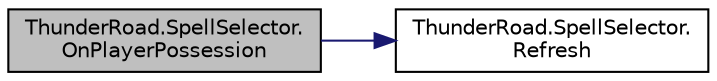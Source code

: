 digraph "ThunderRoad.SpellSelector.OnPlayerPossession"
{
 // LATEX_PDF_SIZE
  edge [fontname="Helvetica",fontsize="10",labelfontname="Helvetica",labelfontsize="10"];
  node [fontname="Helvetica",fontsize="10",shape=record];
  rankdir="LR";
  Node1 [label="ThunderRoad.SpellSelector.\lOnPlayerPossession",height=0.2,width=0.4,color="black", fillcolor="grey75", style="filled", fontcolor="black",tooltip="Called when [player possession]."];
  Node1 -> Node2 [color="midnightblue",fontsize="10",style="solid",fontname="Helvetica"];
  Node2 [label="ThunderRoad.SpellSelector.\lRefresh",height=0.2,width=0.4,color="black", fillcolor="white", style="filled",URL="$class_thunder_road_1_1_spell_selector.html#a014bc51933db6e777f70c6814aaebbc3",tooltip="Refreshes this instance."];
}
